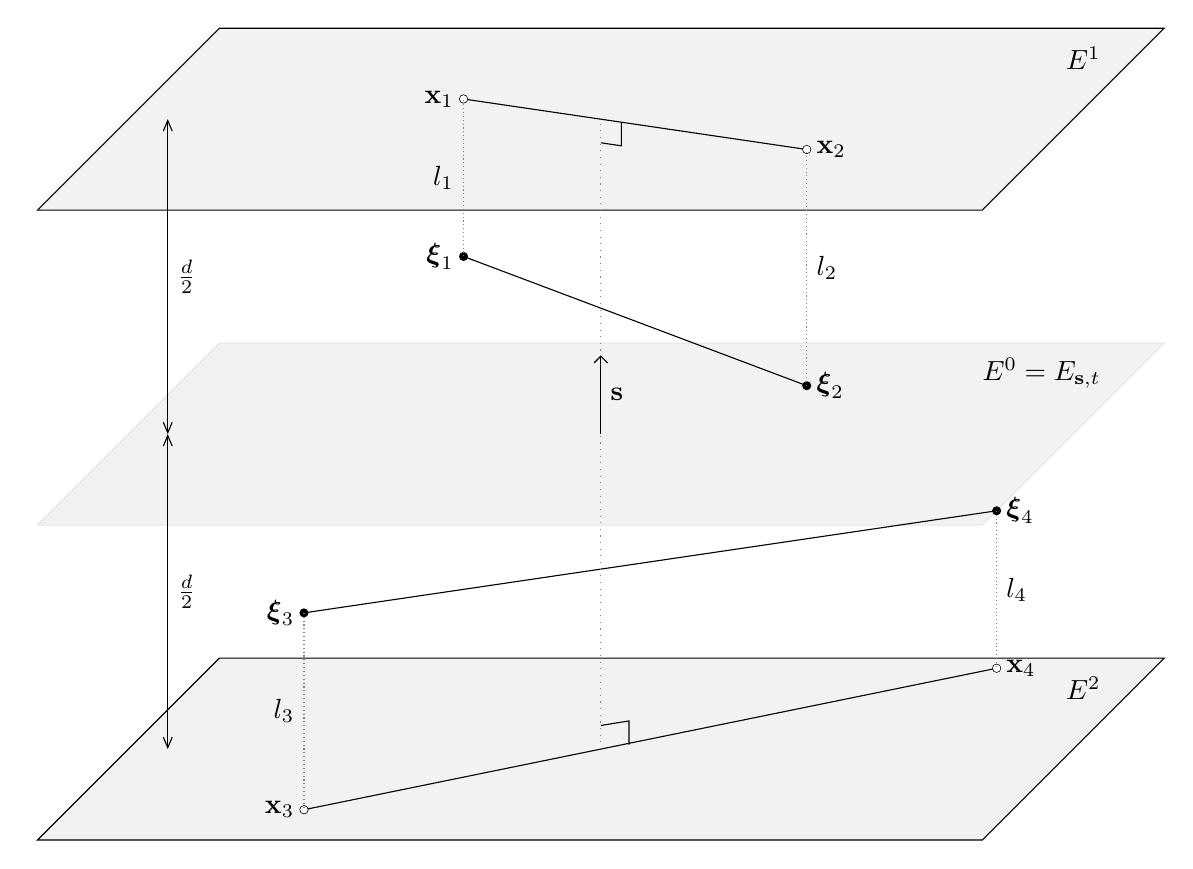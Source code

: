% -*- root: ../../mainThesis.tex -*-

\usetikzlibrary{arrows}
\begin{tikzpicture}[scale=1]

    % \foreach \y in {0,1} {
    %     \foreach \x in {0,1,2,3} {
    %         \draw [] (\x,\y,0) to (\x,\y+1,0) to (\x+1,\y+1,0) to (\x+1,\y,0) to (\x,\y,0) to cycle;
    %     }
    % }

    % \foreach \y in {0,1} {
    %     \foreach \x in {0,1,2} {
    %         \draw [densely dotted,gray] (\x,\y+1,-1) to (\x,\y,-1) to (\x+1,\y,-1) to (\x+1,\y+1,-1);
    %         \draw [densely dotted,gray] (\x,\y+1,-2) to (\x,\y,-2) to (\x+1,\y,-2) to (\x+1,\y+1,-2);
    %         \draw [densely dotted,gray] (\x,\y+1,-3) to (\x,\y,-3) to (\x+1,\y,-3) to (\x+1,\y+1,-3);
    %     }
    %     \draw [densely dotted, gray] (3,\y,-1) to (4,\y,-1);
    %     \draw [densely dotted, gray] (3,\y,-2) to (4,\y,-2);
    %     \draw [densely dotted, gray] (3,\y,-3) to (4,\y,-3);
    % }

    % \foreach \x in {0,1,2,3} {
    %     \draw [] (\x,2,0) to (\x,2,-3);
    %     \draw [densely dotted,gray] (\x,1,0) to (\x,1,-3);
    %     \draw [densely dotted,gray] (\x,0,0) to (\x,0,-3);
    % }

    % \foreach \z in {-1,-2, -3} {
    %     \draw [] (0,2,\z) to (4,2,\z);
    %     \draw [] (4,2,\z) to (4,0,\z);
    % }

    % DRAW PLANES E1 and E2 in which solution lies
    % AND SHOW DISTANCE BETWEEN PLANES
    
    \filldraw[
        draw=black,%
        fill=gray!10,%
    ]          (-6,-3,-3)
            -- (-6,-3, 3)
            -- ( 6,-3, 3)
            -- ( 6,-3,-3)
            -- cycle;
    \node [left] at (5.7,-3,-2) {$E^2$};

    \filldraw[
        draw=black,%
        fill=gray!10,%
    ]          (-6,5,-3)
            -- (-6,5, 3)
            -- ( 6,5, 3)
            -- ( 6,5,-3)
            -- cycle;
    \node [left] at (5.7,5,-2) {$E^1$};

    \filldraw[
        draw=black!10,%
        fill=gray!10,%
    ]          (-6,1,-3)
            -- (-6,1, 3)
            -- ( 6,1, 3)
            -- ( 6,1,-3)
            -- cycle;
    \node [left] at (5.7,1,-2) {$E^0 = E_{\textbf{s},t}$};

    %\draw [->] (-5.5 ,-3 ,0) to (-5.5, 5, 0) node [anchor=north west] {\textbf{s}};
    \draw [angle 45-angle 45] (-5.5,-3,0) to (-5.5, 1, 0);
    \draw [angle 45-angle 45] (-5.5,1,0) to (-5.5, 5, 0);
    \node [right] at (-5.5, 3, 0) {$\frac{d}{2}$};
    \node [right] at (-5.5, -1, 0) {$\frac{d}{2}$};


    % INITIAL COORDINATES SAVED
    \coordinate (ksi_1) at (-2,3,-0.666);
    \coordinate (ksi_2) at (3,2,1);
    \coordinate (ksi_3) at (-3,-0.5,2);
    \coordinate (ksi_4) at (4,-1,-8/3);
    \draw [black] (ksi_1) to (ksi_2);
    \node [left] at (ksi_1) {$\boldsymbol{\xi}_1$};
    \node [right] at (ksi_2) {$\boldsymbol{\xi}_2$};
    \draw [black] (ksi_3) to (ksi_4);
    \node [left] at (ksi_3) {$\boldsymbol{\xi}_3$};
    \node [right] at (ksi_4) {$\boldsymbol{\xi}_4$};

    % SOLUTION COORDINATES
    \coordinate (x_1) at (-2,5,-0.666);
    \coordinate (x_2) at (3,5,1);
    \coordinate (x_3) at (-3,-3,2);
    \coordinate (x_4) at (4,-3,-8/3);
    \node [left] at (x_1) {$\textbf{x}_1$};
    \node [right] at (x_2) {$\textbf{x}_2$};
    \node [left] at (x_3) {$\textbf{x}_3$};
    \node [right] at (x_4) {$\textbf{x}_4$};   
    \draw [black] (x_1) to (x_2);
    \draw [black] (x_3) to (x_4);

    \draw [fill] (ksi_1) circle [radius=0.05];
    \draw [fill] (ksi_2) circle [radius=0.05];
    \draw [fill] (ksi_3) circle [radius=0.05];
    \draw [fill] (ksi_4) circle [radius=0.05];
    \draw [fill] (x_1) circle [radius=0.05];
    \draw [fill,white] (x_1) circle [radius=0.04];
    \draw [fill] (x_2) circle [radius=0.05];
    \draw [fill,white] (x_2) circle [radius=0.04];
    \draw [fill] (x_3) circle [radius=0.05];
    \draw [fill,white] (x_3) circle [radius=0.04];
    \draw [fill] (x_4) circle [radius=0.05];
    \draw [fill,white] (x_4) circle [radius=0.04];


    \draw [dotted, gray] (0,-3,0) to (0,5,0);
    % DRAW RIGHT ANGLES ON PLANES
    \draw [black] (0,-2.7,0) to (0.3,-2.7,-0.15) to (0.3,-3,-0.15);
    \draw [black] (0,4.7,0) to (0.3,4.7,0.1) to (0.3,5,0.1);

    % SOLUTION VECTOR S
    \draw [-angle 90] (0,1,0) to node [anchor=west] {\textbf{s}} (0,2,0) ;


    % DRAW l_i line segments from initial points to solutions
    \draw [densely dotted, gray] (ksi_1) to (x_1);
    \draw [densely dotted, gray] (ksi_2) to (x_2);
    \draw [densely dotted, gray] (ksi_3) to (x_3);
    \draw [densely dotted, gray] (ksi_4) to (x_4);
    %\draw [fill] (x_1) circle [radius=0.05];
    %\draw [fill] (x_2) circle [radius=0.05];

    \node [left] at (-2,4,-0.666) {$l_1$};
    \node [right] at (3,3.5,1) {$l_2$};
    \node [left] at (-3,-1.75,2) {$l_3$};
    \node [right] at (4,-2,-8/3) {$l_4$};
    %\draw [fill] (19/13, 6,0.2+1.9/13) circle [radius=0.05];


    % \draw [] (4,2,0) to (4,2,-3);
    % \draw [] (4,1,0) to (4,1,-3);
    % \draw [green] (4,0,0) to (4,0,-3);
    % \draw [red] (0.5,0.5,-0.5) to (3.5,2,-1.5);

    % % Sizes
    % \draw [|-|] (3.0,-0.1, 0.0) to node [anchor=north] {\footnotesize $\Delta x$} (4,-.1,0);
    % \draw [|-|] (4.1, 0.0, 0.0) to node [anchor=west]  {\footnotesize $\Delta y$} (4.1,0,-1);
    % \draw [|-|] (4.1, 0.0,-3.0) to node [anchor=west]  {\footnotesize $\Delta z$} (4.1,1,-3);

    % % Axis
    % \draw [->] (-1,0,.5) to (-.5,0,.5) node [anchor=west]       {\footnotesize$x$};
    % \draw [->] (-1,0,.5) to (-1,.5,.5) node [anchor=south]      {\footnotesize$z$};
    % \draw [->] (-1,0,.5) to (-1,0,0)   node [anchor=south west] {\footnotesize$y$};

    % % Properties
    % \draw [fill=lightgray,opacity=.5] (-10,0,0) to (10,4,0);
    % \draw [fill=lightgray,opacity=.5] (0,1,0) to (0,1,-1) to (1,1,-1) to (1,1,0) to (0,1,0) to cycle;
    % \draw [fill=lightgray,opacity=.5] (1,0,0) to (1,0,-1) to (1,1,-1) to (1,1,0) to (1,0,0) to cycle;
    % \draw [fill=lightgray,opacity=.5] (0,0,0) to (0,0,-1) to (0,1,-1) to (0,1,0) to (0,0,0) to cycle;
    % \draw [fill=lightgray,opacity=.5] (0,0,-1) to (1,0,-1) to (1,1,-1) to (0,1,-1) to (0,0,-1) to cycle;
    % \node [align=center] at (.5,.5,0) {\footnotesize$\phi_{1,1,1}$
    %                                  \\\footnotesize$k_{1,1,1}$
    %                                  \\\footnotesize$S_{1,1,1}$};

    % \draw [fill=lightgray,opacity=.5] (1,0,0) rectangle (2,1,0);
    % \draw [fill=lightgray,opacity=.5] (1,1,0) to (1,1,-1) to (2,1,-1) to (2,1,0) to (1,1,0) to cycle;
    % \draw [fill=lightgray,opacity=.5] (2,0,0) to (2,0,-1) to (2,1,-1) to (2,1,0) to (2,0,0) to cycle;
    % \draw [fill=lightgray,opacity=.5] (1,0,-1) to (2,0,-1) to (2,1,-1) to (1,1,-1) to (1,0,-1) to cycle;
    % \node [align=center] at (1.5,.5,0) {\footnotesize$\phi_{2,1,1}$
    %                                  \\\footnotesize$k_{2,1,1}$
    %                                  \\\footnotesize$S_{2,1,1}$};



\end{tikzpicture}